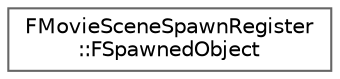 digraph "Graphical Class Hierarchy"
{
 // INTERACTIVE_SVG=YES
 // LATEX_PDF_SIZE
  bgcolor="transparent";
  edge [fontname=Helvetica,fontsize=10,labelfontname=Helvetica,labelfontsize=10];
  node [fontname=Helvetica,fontsize=10,shape=box,height=0.2,width=0.4];
  rankdir="LR";
  Node0 [id="Node000000",label="FMovieSceneSpawnRegister\l::FSpawnedObject",height=0.2,width=0.4,color="grey40", fillcolor="white", style="filled",URL="$d1/d0d/structFMovieSceneSpawnRegister_1_1FSpawnedObject.html",tooltip="Structure holding information pertaining to a spawned object."];
}

